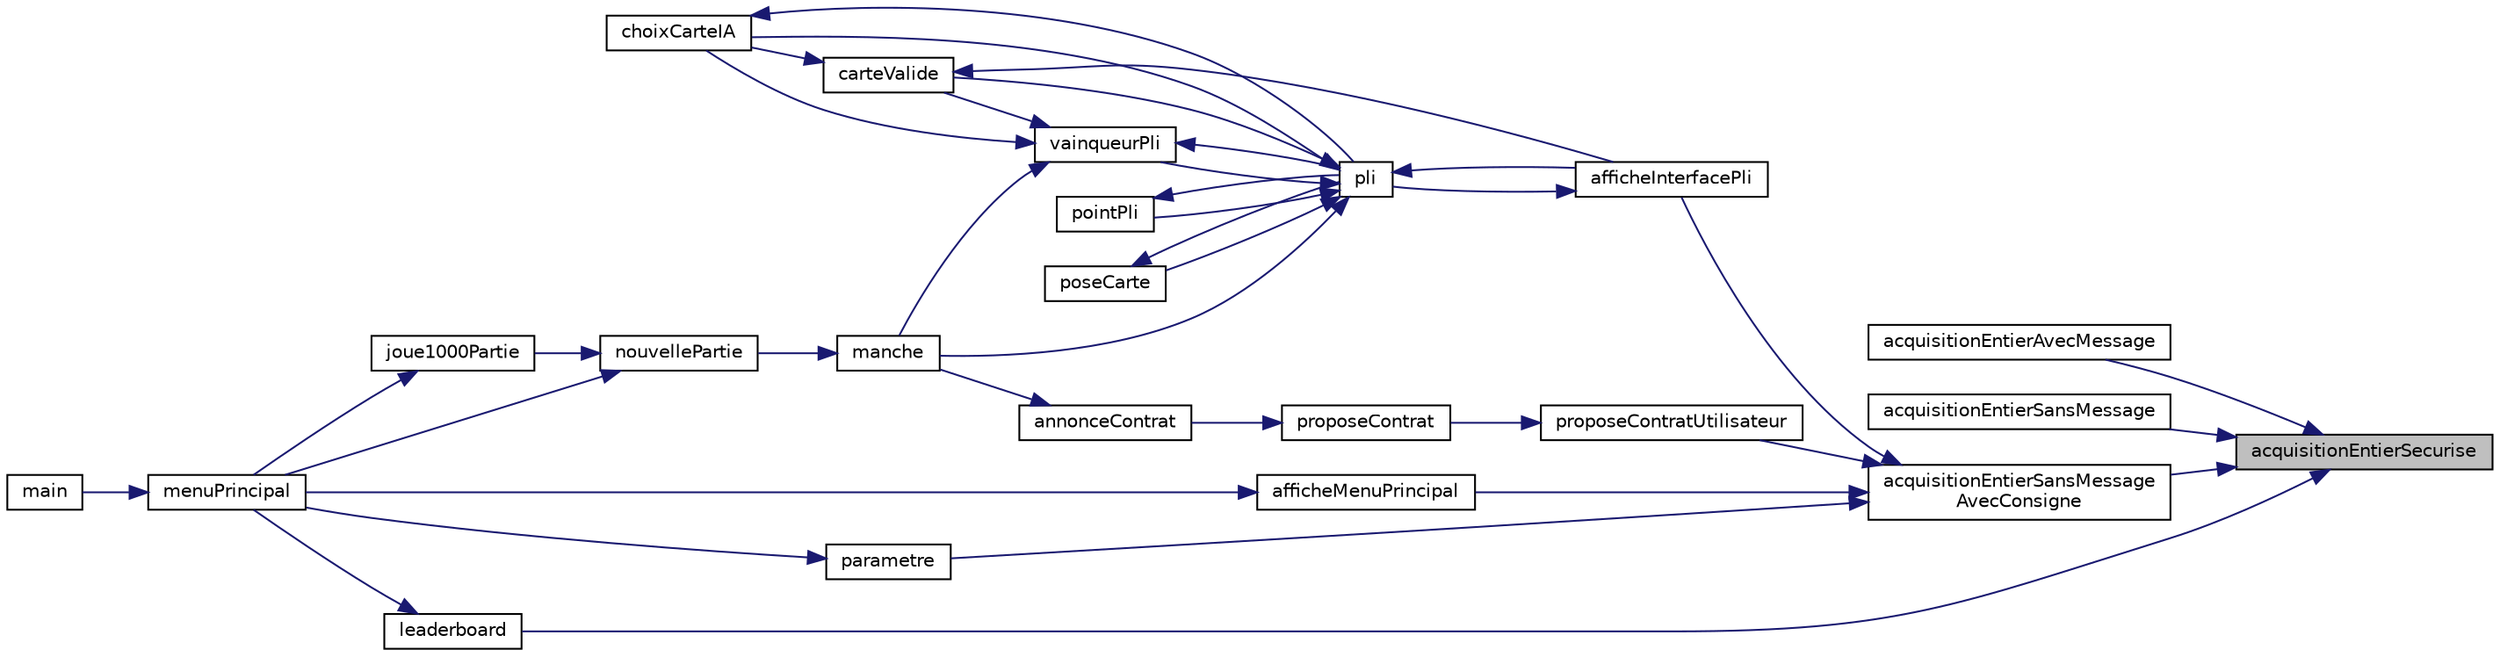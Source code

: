 digraph "acquisitionEntierSecurise"
{
 // LATEX_PDF_SIZE
  edge [fontname="Helvetica",fontsize="10",labelfontname="Helvetica",labelfontsize="10"];
  node [fontname="Helvetica",fontsize="10",shape=record];
  rankdir="RL";
  Node1 [label="acquisitionEntierSecurise",height=0.2,width=0.4,color="black", fillcolor="grey75", style="filled", fontcolor="black",tooltip="fonction qui fait l'acquisition securisée d'un nombre"];
  Node1 -> Node2 [dir="back",color="midnightblue",fontsize="10",style="solid"];
  Node2 [label="acquisitionEntierAvecMessage",height=0.2,width=0.4,color="black", fillcolor="white", style="filled",URL="$acquisition_8h.html#af9aa780804fe8400546627dea47953a0",tooltip="renvois au progammme un entier saisi par l'utilisateur avec message d'erreur entre 2 entiers"];
  Node1 -> Node3 [dir="back",color="midnightblue",fontsize="10",style="solid"];
  Node3 [label="acquisitionEntierSansMessage",height=0.2,width=0.4,color="black", fillcolor="white", style="filled",URL="$acquisition_8h.html#a18f937b66ed35b9776e797d80b5916cc",tooltip="accisition d'un entier saisi par l'utilisateur sans message d'erreur entre 2 entiers"];
  Node1 -> Node4 [dir="back",color="midnightblue",fontsize="10",style="solid"];
  Node4 [label="acquisitionEntierSansMessage\lAvecConsigne",height=0.2,width=0.4,color="black", fillcolor="white", style="filled",URL="$acquisition_8h.html#ac37f94c13b479302eb91f586007056ed",tooltip="accisition d'un entier saisi par l'utilisateur sans message d'erreur entre 2 entiers avec une consign..."];
  Node4 -> Node5 [dir="back",color="midnightblue",fontsize="10",style="solid"];
  Node5 [label="afficheInterfacePli",height=0.2,width=0.4,color="black", fillcolor="white", style="filled",URL="$affichage_8h.html#ac44981849d484a86a70107700d39d0d4",tooltip="affiche l'interface de jeu durant un pli"];
  Node5 -> Node6 [dir="back",color="midnightblue",fontsize="10",style="solid"];
  Node6 [label="pli",height=0.2,width=0.4,color="black", fillcolor="white", style="filled",URL="$general_8h.html#a09dedac7ae460c4fd07ebcc4af44568f",tooltip="fonction qui gÃ¨re un pli"];
  Node6 -> Node5 [dir="back",color="midnightblue",fontsize="10",style="solid"];
  Node6 -> Node7 [dir="back",color="midnightblue",fontsize="10",style="solid"];
  Node7 [label="carteValide",height=0.2,width=0.4,color="black", fillcolor="white", style="filled",URL="$gestion_carte_8h.html#a860c9426634ed327bf5ed8344ee582e3",tooltip="ddétermine si une carte peut etre posé par un joueur"];
  Node7 -> Node5 [dir="back",color="midnightblue",fontsize="10",style="solid"];
  Node7 -> Node8 [dir="back",color="midnightblue",fontsize="10",style="solid"];
  Node8 [label="choixCarteIA",height=0.2,width=0.4,color="black", fillcolor="white", style="filled",URL="$ia_8h.html#a4cc2fff930cb0207bf54b59dc2b6ee97",tooltip="proposition de la pose d'une carte par l'IA"];
  Node8 -> Node6 [dir="back",color="midnightblue",fontsize="10",style="solid"];
  Node6 -> Node8 [dir="back",color="midnightblue",fontsize="10",style="solid"];
  Node6 -> Node9 [dir="back",color="midnightblue",fontsize="10",style="solid"];
  Node9 [label="manche",height=0.2,width=0.4,color="black", fillcolor="white", style="filled",URL="$general_8h.html#a82e65877686a049b4bee9160af15c97f",tooltip="lancement d'une manche"];
  Node9 -> Node10 [dir="back",color="midnightblue",fontsize="10",style="solid"];
  Node10 [label="nouvellePartie",height=0.2,width=0.4,color="black", fillcolor="white", style="filled",URL="$general_8h.html#a1faac25606ba09c4cdbcf54a142dbe0c",tooltip="lancement d'une nouvelle partie"];
  Node10 -> Node11 [dir="back",color="midnightblue",fontsize="10",style="solid"];
  Node11 [label="joue1000Partie",height=0.2,width=0.4,color="black", fillcolor="white", style="filled",URL="$autre_8h.html#ab8d4df8f4e03f038b98f6d96a2eaefd2",tooltip="joue n partie aves uniquement des ia pour controler si tout ce passe bien et reuceillir des statistiq..."];
  Node11 -> Node12 [dir="back",color="midnightblue",fontsize="10",style="solid"];
  Node12 [label="menuPrincipal",height=0.2,width=0.4,color="black", fillcolor="white", style="filled",URL="$general_8h.html#adfbaa271f44d828c6a42ce7e9affee88",tooltip="fonction qui gÃ¨re le debut de la partie"];
  Node12 -> Node13 [dir="back",color="midnightblue",fontsize="10",style="solid"];
  Node13 [label="main",height=0.2,width=0.4,color="black", fillcolor="white", style="filled",URL="$main_8c.html#a0ddf1224851353fc92bfbff6f499fa97",tooltip="Entrée du programme."];
  Node10 -> Node12 [dir="back",color="midnightblue",fontsize="10",style="solid"];
  Node6 -> Node14 [dir="back",color="midnightblue",fontsize="10",style="solid"];
  Node14 [label="pointPli",height=0.2,width=0.4,color="black", fillcolor="white", style="filled",URL="$autre_8h.html#a4fab4a48512193a409dc541bb38a999c",tooltip="compte le nombre de points d'un pli"];
  Node14 -> Node6 [dir="back",color="midnightblue",fontsize="10",style="solid"];
  Node6 -> Node15 [dir="back",color="midnightblue",fontsize="10",style="solid"];
  Node15 [label="poseCarte",height=0.2,width=0.4,color="black", fillcolor="white", style="filled",URL="$general_8h.html#a6c7b2721ebd2ba9c2cdd0d452f8cbe3f",tooltip="fonction qui verifie la validitÃ© d'une carte est la pose"];
  Node15 -> Node6 [dir="back",color="midnightblue",fontsize="10",style="solid"];
  Node6 -> Node16 [dir="back",color="midnightblue",fontsize="10",style="solid"];
  Node16 [label="vainqueurPli",height=0.2,width=0.4,color="black", fillcolor="white", style="filled",URL="$gestion_carte_8h.html#aa27d92d54128016ef6bf0faee2de1eaa",tooltip="donne le vainquer d'un pli"];
  Node16 -> Node7 [dir="back",color="midnightblue",fontsize="10",style="solid"];
  Node16 -> Node8 [dir="back",color="midnightblue",fontsize="10",style="solid"];
  Node16 -> Node9 [dir="back",color="midnightblue",fontsize="10",style="solid"];
  Node16 -> Node6 [dir="back",color="midnightblue",fontsize="10",style="solid"];
  Node4 -> Node17 [dir="back",color="midnightblue",fontsize="10",style="solid"];
  Node17 [label="afficheMenuPrincipal",height=0.2,width=0.4,color="black", fillcolor="white", style="filled",URL="$affichage_8h.html#ac892324566767801d485fad58318f635",tooltip="affiche le logo du jeu puis le menu principal"];
  Node17 -> Node12 [dir="back",color="midnightblue",fontsize="10",style="solid"];
  Node4 -> Node18 [dir="back",color="midnightblue",fontsize="10",style="solid"];
  Node18 [label="parametre",height=0.2,width=0.4,color="black", fillcolor="white", style="filled",URL="$sous-menus_8h.html#a10bc1893d871aa90da78f2177d9ae053",tooltip="affiche le sous menu des paramètre, permet de changer le psedo de tout les ordinateur"];
  Node18 -> Node12 [dir="back",color="midnightblue",fontsize="10",style="solid"];
  Node4 -> Node19 [dir="back",color="midnightblue",fontsize="10",style="solid"];
  Node19 [label="proposeContratUtilisateur",height=0.2,width=0.4,color="black", fillcolor="white", style="filled",URL="$affichage_8h.html#ae37357f1035df2f6d50afb1a1c5a9947",tooltip="gère le choix du contrat par l'utilisateur"];
  Node19 -> Node20 [dir="back",color="midnightblue",fontsize="10",style="solid"];
  Node20 [label="proposeContrat",height=0.2,width=0.4,color="black", fillcolor="white", style="filled",URL="$general_8h.html#abde08a751131f9afc15de6fc616348f6",tooltip="proposition d'un contrat par un joueur"];
  Node20 -> Node21 [dir="back",color="midnightblue",fontsize="10",style="solid"];
  Node21 [label="annonceContrat",height=0.2,width=0.4,color="black", fillcolor="white", style="filled",URL="$general_8h.html#a6eeea9d2fea8b2c504b0051af39f7c80",tooltip="gÃ¨re l'annonce et la surenchÃ¨re des contats par les joueurs"];
  Node21 -> Node9 [dir="back",color="midnightblue",fontsize="10",style="solid"];
  Node1 -> Node22 [dir="back",color="midnightblue",fontsize="10",style="solid"];
  Node22 [label="leaderboard",height=0.2,width=0.4,color="black", fillcolor="white", style="filled",URL="$sous-menus_8h.html#aad28e5255a0adde0224260927ac30d19",tooltip="fonction qui recupère les meilleurs score dans un ficher et les affiche dans la console"];
  Node22 -> Node12 [dir="back",color="midnightblue",fontsize="10",style="solid"];
}
